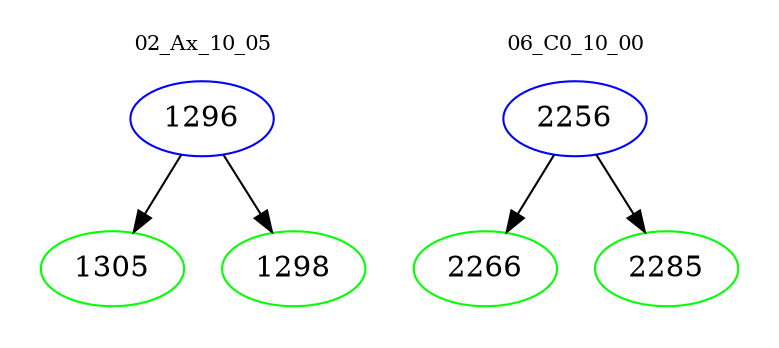 digraph{
subgraph cluster_0 {
color = white
label = "02_Ax_10_05";
fontsize=10;
T0_1296 [label="1296", color="blue"]
T0_1296 -> T0_1305 [color="black"]
T0_1305 [label="1305", color="green"]
T0_1296 -> T0_1298 [color="black"]
T0_1298 [label="1298", color="green"]
}
subgraph cluster_1 {
color = white
label = "06_C0_10_00";
fontsize=10;
T1_2256 [label="2256", color="blue"]
T1_2256 -> T1_2266 [color="black"]
T1_2266 [label="2266", color="green"]
T1_2256 -> T1_2285 [color="black"]
T1_2285 [label="2285", color="green"]
}
}
